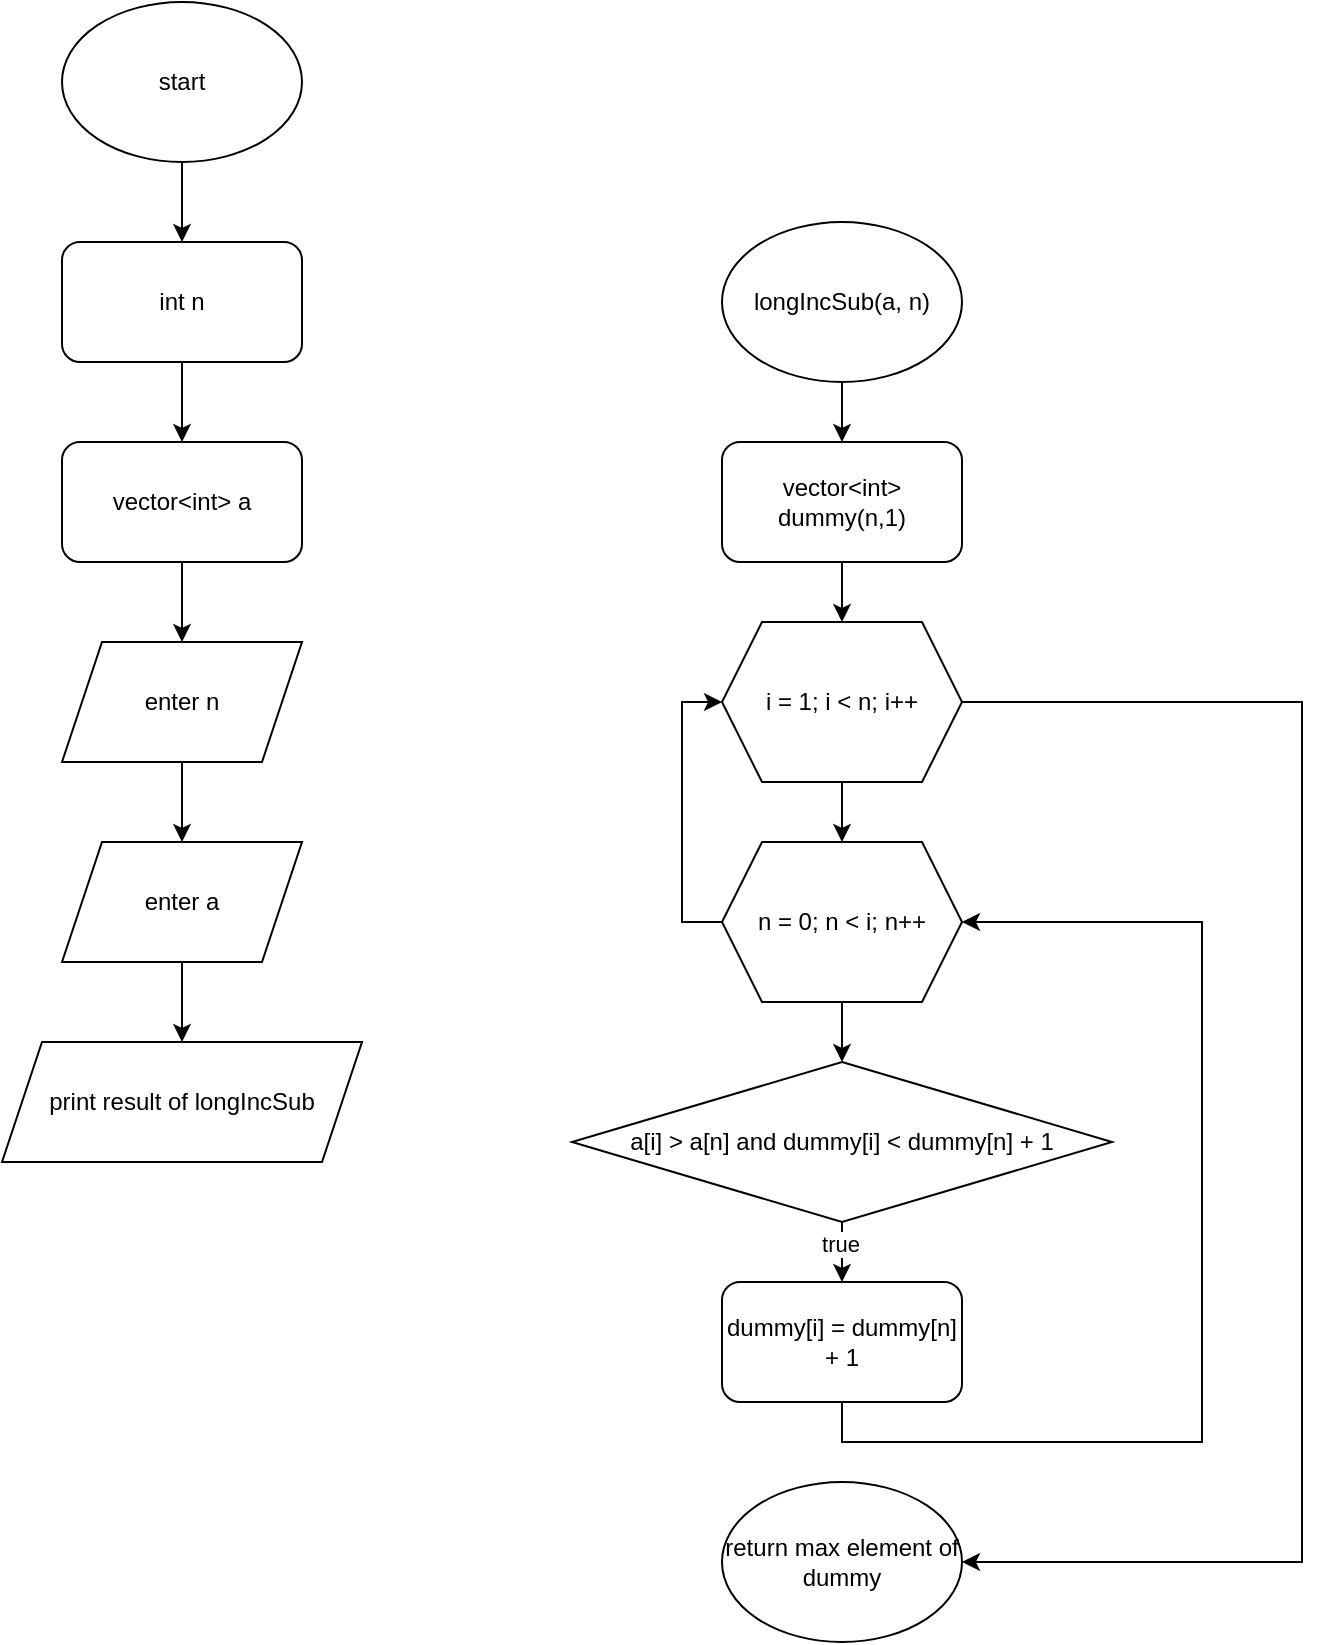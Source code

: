 <mxfile version="24.7.17">
  <diagram name="Page-1" id="2I8XS_XFIBOry_1DJrcq">
    <mxGraphModel dx="518" dy="676" grid="1" gridSize="10" guides="1" tooltips="1" connect="1" arrows="1" fold="1" page="1" pageScale="1" pageWidth="850" pageHeight="1100" math="0" shadow="0">
      <root>
        <mxCell id="0" />
        <mxCell id="1" parent="0" />
        <mxCell id="bM7_wlpenXiqj_yqo1eN-4" style="edgeStyle=orthogonalEdgeStyle;rounded=0;orthogonalLoop=1;jettySize=auto;html=1;entryX=0.5;entryY=0;entryDx=0;entryDy=0;" edge="1" parent="1" source="bM7_wlpenXiqj_yqo1eN-2" target="bM7_wlpenXiqj_yqo1eN-3">
          <mxGeometry relative="1" as="geometry" />
        </mxCell>
        <mxCell id="bM7_wlpenXiqj_yqo1eN-2" value="start" style="ellipse;whiteSpace=wrap;html=1;" vertex="1" parent="1">
          <mxGeometry x="360" y="120" width="120" height="80" as="geometry" />
        </mxCell>
        <mxCell id="bM7_wlpenXiqj_yqo1eN-6" style="edgeStyle=orthogonalEdgeStyle;rounded=0;orthogonalLoop=1;jettySize=auto;html=1;entryX=0.5;entryY=0;entryDx=0;entryDy=0;" edge="1" parent="1" source="bM7_wlpenXiqj_yqo1eN-3" target="bM7_wlpenXiqj_yqo1eN-5">
          <mxGeometry relative="1" as="geometry" />
        </mxCell>
        <mxCell id="bM7_wlpenXiqj_yqo1eN-3" value="int n" style="rounded=1;whiteSpace=wrap;html=1;" vertex="1" parent="1">
          <mxGeometry x="360" y="240" width="120" height="60" as="geometry" />
        </mxCell>
        <mxCell id="bM7_wlpenXiqj_yqo1eN-9" style="edgeStyle=orthogonalEdgeStyle;rounded=0;orthogonalLoop=1;jettySize=auto;html=1;" edge="1" parent="1" source="bM7_wlpenXiqj_yqo1eN-5" target="bM7_wlpenXiqj_yqo1eN-8">
          <mxGeometry relative="1" as="geometry" />
        </mxCell>
        <mxCell id="bM7_wlpenXiqj_yqo1eN-5" value="vector&amp;lt;int&amp;gt; a" style="rounded=1;whiteSpace=wrap;html=1;" vertex="1" parent="1">
          <mxGeometry x="360" y="340" width="120" height="60" as="geometry" />
        </mxCell>
        <mxCell id="bM7_wlpenXiqj_yqo1eN-11" style="edgeStyle=orthogonalEdgeStyle;rounded=0;orthogonalLoop=1;jettySize=auto;html=1;entryX=0.5;entryY=0;entryDx=0;entryDy=0;" edge="1" parent="1" source="bM7_wlpenXiqj_yqo1eN-8" target="bM7_wlpenXiqj_yqo1eN-10">
          <mxGeometry relative="1" as="geometry" />
        </mxCell>
        <mxCell id="bM7_wlpenXiqj_yqo1eN-8" value="enter n" style="shape=parallelogram;perimeter=parallelogramPerimeter;whiteSpace=wrap;html=1;fixedSize=1;" vertex="1" parent="1">
          <mxGeometry x="360" y="440" width="120" height="60" as="geometry" />
        </mxCell>
        <mxCell id="bM7_wlpenXiqj_yqo1eN-30" style="edgeStyle=orthogonalEdgeStyle;rounded=0;orthogonalLoop=1;jettySize=auto;html=1;entryX=0.5;entryY=0;entryDx=0;entryDy=0;" edge="1" parent="1" source="bM7_wlpenXiqj_yqo1eN-10" target="bM7_wlpenXiqj_yqo1eN-12">
          <mxGeometry relative="1" as="geometry" />
        </mxCell>
        <mxCell id="bM7_wlpenXiqj_yqo1eN-10" value="enter a" style="shape=parallelogram;perimeter=parallelogramPerimeter;whiteSpace=wrap;html=1;fixedSize=1;" vertex="1" parent="1">
          <mxGeometry x="360" y="540" width="120" height="60" as="geometry" />
        </mxCell>
        <mxCell id="bM7_wlpenXiqj_yqo1eN-12" value="print result of longIncSub" style="shape=parallelogram;perimeter=parallelogramPerimeter;whiteSpace=wrap;html=1;fixedSize=1;" vertex="1" parent="1">
          <mxGeometry x="330" y="640" width="180" height="60" as="geometry" />
        </mxCell>
        <mxCell id="bM7_wlpenXiqj_yqo1eN-15" style="edgeStyle=orthogonalEdgeStyle;rounded=0;orthogonalLoop=1;jettySize=auto;html=1;" edge="1" parent="1" source="bM7_wlpenXiqj_yqo1eN-13" target="bM7_wlpenXiqj_yqo1eN-14">
          <mxGeometry relative="1" as="geometry" />
        </mxCell>
        <mxCell id="bM7_wlpenXiqj_yqo1eN-13" value="longIncSub(a, n)" style="ellipse;whiteSpace=wrap;html=1;" vertex="1" parent="1">
          <mxGeometry x="690" y="230" width="120" height="80" as="geometry" />
        </mxCell>
        <mxCell id="bM7_wlpenXiqj_yqo1eN-17" style="edgeStyle=orthogonalEdgeStyle;rounded=0;orthogonalLoop=1;jettySize=auto;html=1;entryX=0.5;entryY=0;entryDx=0;entryDy=0;" edge="1" parent="1" source="bM7_wlpenXiqj_yqo1eN-14" target="bM7_wlpenXiqj_yqo1eN-16">
          <mxGeometry relative="1" as="geometry" />
        </mxCell>
        <mxCell id="bM7_wlpenXiqj_yqo1eN-14" value="vector&amp;lt;int&amp;gt; dummy(n,1)" style="rounded=1;whiteSpace=wrap;html=1;" vertex="1" parent="1">
          <mxGeometry x="690" y="340" width="120" height="60" as="geometry" />
        </mxCell>
        <mxCell id="bM7_wlpenXiqj_yqo1eN-19" style="edgeStyle=orthogonalEdgeStyle;rounded=0;orthogonalLoop=1;jettySize=auto;html=1;entryX=0.5;entryY=0;entryDx=0;entryDy=0;" edge="1" parent="1" source="bM7_wlpenXiqj_yqo1eN-16" target="bM7_wlpenXiqj_yqo1eN-18">
          <mxGeometry relative="1" as="geometry" />
        </mxCell>
        <mxCell id="bM7_wlpenXiqj_yqo1eN-29" style="edgeStyle=orthogonalEdgeStyle;rounded=0;orthogonalLoop=1;jettySize=auto;html=1;entryX=1;entryY=0.5;entryDx=0;entryDy=0;" edge="1" parent="1" source="bM7_wlpenXiqj_yqo1eN-16" target="bM7_wlpenXiqj_yqo1eN-28">
          <mxGeometry relative="1" as="geometry">
            <Array as="points">
              <mxPoint x="980" y="470" />
              <mxPoint x="980" y="900" />
            </Array>
          </mxGeometry>
        </mxCell>
        <mxCell id="bM7_wlpenXiqj_yqo1eN-16" value="i = 1; i &amp;lt; n; i++" style="shape=hexagon;perimeter=hexagonPerimeter2;whiteSpace=wrap;html=1;fixedSize=1;" vertex="1" parent="1">
          <mxGeometry x="690" y="430" width="120" height="80" as="geometry" />
        </mxCell>
        <mxCell id="bM7_wlpenXiqj_yqo1eN-21" style="edgeStyle=orthogonalEdgeStyle;rounded=0;orthogonalLoop=1;jettySize=auto;html=1;entryX=0.5;entryY=0;entryDx=0;entryDy=0;" edge="1" parent="1" source="bM7_wlpenXiqj_yqo1eN-18" target="bM7_wlpenXiqj_yqo1eN-20">
          <mxGeometry relative="1" as="geometry" />
        </mxCell>
        <mxCell id="bM7_wlpenXiqj_yqo1eN-27" style="edgeStyle=orthogonalEdgeStyle;rounded=0;orthogonalLoop=1;jettySize=auto;html=1;exitX=0;exitY=0.5;exitDx=0;exitDy=0;entryX=0;entryY=0.5;entryDx=0;entryDy=0;" edge="1" parent="1" source="bM7_wlpenXiqj_yqo1eN-18" target="bM7_wlpenXiqj_yqo1eN-16">
          <mxGeometry relative="1" as="geometry" />
        </mxCell>
        <mxCell id="bM7_wlpenXiqj_yqo1eN-18" value="n = 0; n &amp;lt; i; n++" style="shape=hexagon;perimeter=hexagonPerimeter2;whiteSpace=wrap;html=1;fixedSize=1;" vertex="1" parent="1">
          <mxGeometry x="690" y="540" width="120" height="80" as="geometry" />
        </mxCell>
        <mxCell id="bM7_wlpenXiqj_yqo1eN-23" style="edgeStyle=orthogonalEdgeStyle;rounded=0;orthogonalLoop=1;jettySize=auto;html=1;entryX=0.5;entryY=0;entryDx=0;entryDy=0;" edge="1" parent="1" source="bM7_wlpenXiqj_yqo1eN-20" target="bM7_wlpenXiqj_yqo1eN-22">
          <mxGeometry relative="1" as="geometry" />
        </mxCell>
        <mxCell id="bM7_wlpenXiqj_yqo1eN-24" value="true" style="edgeLabel;html=1;align=center;verticalAlign=middle;resizable=0;points=[];" vertex="1" connectable="0" parent="bM7_wlpenXiqj_yqo1eN-23">
          <mxGeometry x="0.173" y="1" relative="1" as="geometry">
            <mxPoint as="offset" />
          </mxGeometry>
        </mxCell>
        <mxCell id="bM7_wlpenXiqj_yqo1eN-20" value="a[i] &amp;gt; a[n] and dummy[i] &amp;lt; dummy[n] + 1" style="rhombus;whiteSpace=wrap;html=1;" vertex="1" parent="1">
          <mxGeometry x="615" y="650" width="270" height="80" as="geometry" />
        </mxCell>
        <mxCell id="bM7_wlpenXiqj_yqo1eN-26" style="edgeStyle=orthogonalEdgeStyle;rounded=0;orthogonalLoop=1;jettySize=auto;html=1;exitX=0.5;exitY=1;exitDx=0;exitDy=0;entryX=1;entryY=0.5;entryDx=0;entryDy=0;" edge="1" parent="1" source="bM7_wlpenXiqj_yqo1eN-22" target="bM7_wlpenXiqj_yqo1eN-18">
          <mxGeometry relative="1" as="geometry">
            <Array as="points">
              <mxPoint x="750" y="840" />
              <mxPoint x="930" y="840" />
              <mxPoint x="930" y="580" />
            </Array>
          </mxGeometry>
        </mxCell>
        <mxCell id="bM7_wlpenXiqj_yqo1eN-22" value="dummy[i] = dummy[n] + 1" style="rounded=1;whiteSpace=wrap;html=1;" vertex="1" parent="1">
          <mxGeometry x="690" y="760" width="120" height="60" as="geometry" />
        </mxCell>
        <mxCell id="bM7_wlpenXiqj_yqo1eN-28" value="return max element of dummy" style="ellipse;whiteSpace=wrap;html=1;" vertex="1" parent="1">
          <mxGeometry x="690" y="860" width="120" height="80" as="geometry" />
        </mxCell>
      </root>
    </mxGraphModel>
  </diagram>
</mxfile>
